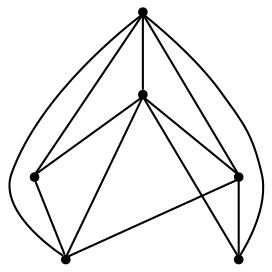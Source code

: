 graph {
  node [shape=point,comment="{\"directed\":false,\"doi\":\"10.1007/3-540-44541-2_32\",\"figure\":\"1 (2)\"}"]

  v0 [pos="1656.3271571013884,1133.9375072055395"]
  v1 [pos="1046.2038921492697,1133.685768975152"]
  v2 [pos="1459.0392097286358,1204.9379242791072"]
  v3 [pos="1544.0541008268597,1204.9379242791072"]
  v4 [pos="1499.7948842883784,1275.4389974806045"]
  v5 [pos="1500.0463296491546,1469.447061750624"]

  v0 -- v1 [id="-1",pos="1656.3271571013884,1133.9375072055395 1046.2038921492697,1133.685768975152 1046.2038921492697,1133.685768975152 1046.2038921492697,1133.685768975152"]
  v1 -- v5 [id="-2",pos="1046.2038921492697,1133.685768975152 1500.0463296491546,1469.447061750624 1500.0463296491546,1469.447061750624 1500.0463296491546,1469.447061750624"]
  v2 -- v1 [id="-3",pos="1459.0392097286358,1204.9379242791072 1046.2038921492697,1133.685768975152 1046.2038921492697,1133.685768975152 1046.2038921492697,1133.685768975152"]
  v2 -- v4 [id="-4",pos="1459.0392097286358,1204.9379242791072 1499.7948842883784,1275.4389974806045 1499.7948842883784,1275.4389974806045 1499.7948842883784,1275.4389974806045"]
  v2 -- v5 [id="-6",pos="1459.0392097286358,1204.9379242791072 1500.0463296491546,1469.447061750624 1500.0463296491546,1469.447061750624 1500.0463296491546,1469.447061750624"]
  v4 -- v3 [id="-7",pos="1499.7948842883784,1275.4389974806045 1544.0541008268597,1204.9379242791072 1544.0541008268597,1204.9379242791072 1544.0541008268597,1204.9379242791072"]
  v4 -- v5 [id="-9",pos="1499.7948842883784,1275.4389974806045 1500.0463296491546,1469.447061750624 1500.0463296491546,1469.447061750624 1500.0463296491546,1469.447061750624"]
  v3 -- v2 [id="-11",pos="1544.0541008268597,1204.9379242791072 1459.0392097286358,1204.9379242791072 1459.0392097286358,1204.9379242791072 1459.0392097286358,1204.9379242791072"]
  v0 -- v5 [id="-13",pos="1656.3271571013884,1133.9375072055395 1500.0463296491546,1469.447061750624 1500.0463296491546,1469.447061750624 1500.0463296491546,1469.447061750624"]
  v0 -- v4 [id="-14",pos="1656.3271571013884,1133.9375072055395 1499.7948842883784,1275.4389974806045 1499.7948842883784,1275.4389974806045 1499.7948842883784,1275.4389974806045"]
  v0 -- v3 [id="-15",pos="1656.3271571013884,1133.9375072055395 1544.0541008268597,1204.9379242791072 1544.0541008268597,1204.9379242791072 1544.0541008268597,1204.9379242791072"]
  v0 -- v2 [id="-16",pos="1656.3271571013884,1133.9375072055395 1459.0392097286358,1204.9379242791072 1459.0392097286358,1204.9379242791072 1459.0392097286358,1204.9379242791072"]
}